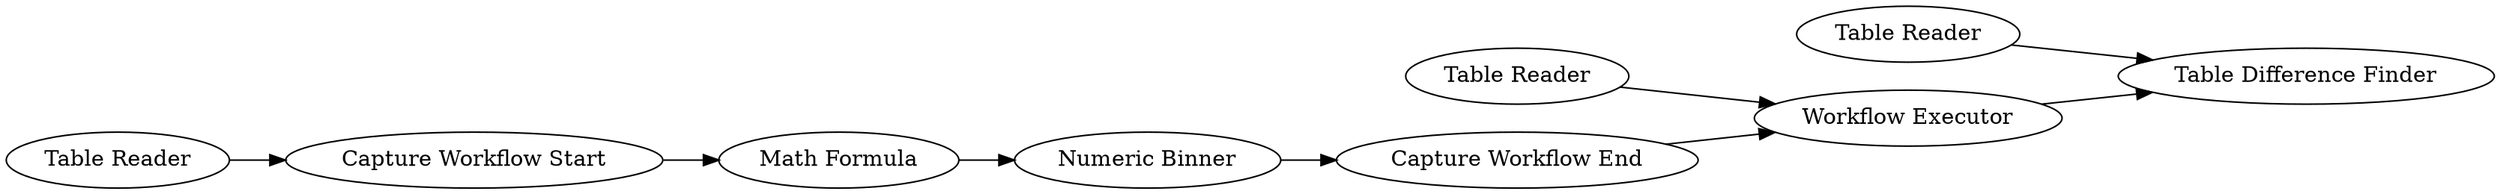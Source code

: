 digraph {
	12 -> 13
	10 -> 9
	15 -> 8
	8 -> 7
	9 -> 12
	13 -> 8
	5 -> 10
	6 -> 7
	5 [label="Table Reader"]
	13 [label="Capture Workflow End"]
	7 [label="Table Difference Finder"]
	9 [label="Math Formula"]
	8 [label="Workflow Executor"]
	6 [label="Table Reader"]
	15 [label="Table Reader"]
	12 [label="Numeric Binner"]
	10 [label="Capture Workflow Start"]
	rankdir=LR
}
